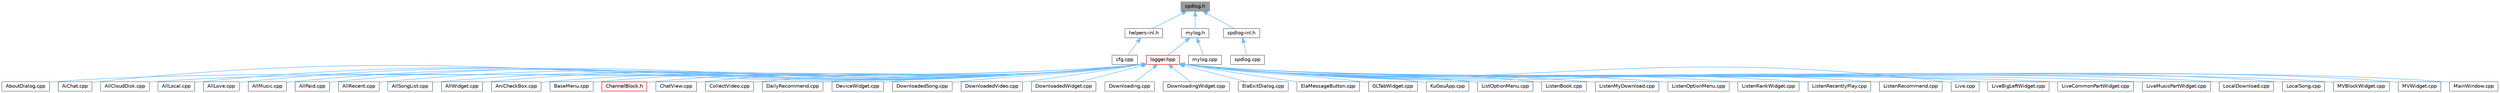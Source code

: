 digraph "spdlog.h"
{
 // LATEX_PDF_SIZE
  bgcolor="transparent";
  edge [fontname=Helvetica,fontsize=10,labelfontname=Helvetica,labelfontsize=10];
  node [fontname=Helvetica,fontsize=10,shape=box,height=0.2,width=0.4];
  Node1 [id="Node000001",label="spdlog.h",height=0.2,width=0.4,color="gray40", fillcolor="grey60", style="filled", fontcolor="black",tooltip=" "];
  Node1 -> Node2 [id="edge1_Node000001_Node000002",dir="back",color="steelblue1",style="solid",tooltip=" "];
  Node2 [id="Node000002",label="helpers-inl.h",height=0.2,width=0.4,color="grey40", fillcolor="white", style="filled",URL="$helpers-inl_8h.html",tooltip=" "];
  Node2 -> Node3 [id="edge2_Node000002_Node000003",dir="back",color="steelblue1",style="solid",tooltip=" "];
  Node3 [id="Node000003",label="cfg.cpp",height=0.2,width=0.4,color="grey40", fillcolor="white", style="filled",URL="$cfg_8cpp.html",tooltip=" "];
  Node1 -> Node4 [id="edge3_Node000001_Node000004",dir="back",color="steelblue1",style="solid",tooltip=" "];
  Node4 [id="Node000004",label="mylog.h",height=0.2,width=0.4,color="grey40", fillcolor="white", style="filled",URL="$mylog_8h.html",tooltip=" "];
  Node4 -> Node5 [id="edge4_Node000004_Node000005",dir="back",color="steelblue1",style="solid",tooltip=" "];
  Node5 [id="Node000005",label="logger.hpp",height=0.2,width=0.4,color="red", fillcolor="#FFF0F0", style="filled",URL="$logger_8hpp.html",tooltip=" "];
  Node5 -> Node6 [id="edge5_Node000005_Node000006",dir="back",color="steelblue1",style="solid",tooltip=" "];
  Node6 [id="Node000006",label="AboutDialog.cpp",height=0.2,width=0.4,color="grey40", fillcolor="white", style="filled",URL="$_about_dialog_8cpp.html",tooltip="实现 AboutDialog 类，提供关于对话框功能"];
  Node5 -> Node7 [id="edge6_Node000005_Node000007",dir="back",color="steelblue1",style="solid",tooltip=" "];
  Node7 [id="Node000007",label="AiChat.cpp",height=0.2,width=0.4,color="grey40", fillcolor="white", style="filled",URL="$_ai_chat_8cpp.html",tooltip="实现 AiChat 类，提供 AI 聊天界面功能"];
  Node5 -> Node8 [id="edge7_Node000005_Node000008",dir="back",color="steelblue1",style="solid",tooltip=" "];
  Node8 [id="Node000008",label="AllCloudDisk.cpp",height=0.2,width=0.4,color="grey40", fillcolor="white", style="filled",URL="$_all_cloud_disk_8cpp.html",tooltip="实现 AllCloudDisk 类，提供云盘音乐界面功能"];
  Node5 -> Node9 [id="edge8_Node000005_Node000009",dir="back",color="steelblue1",style="solid",tooltip=" "];
  Node9 [id="Node000009",label="AllLocal.cpp",height=0.2,width=0.4,color="grey40", fillcolor="white", style="filled",URL="$_all_local_8cpp.html",tooltip="实现 AllLocal 类，提供本地音乐界面功能"];
  Node5 -> Node10 [id="edge9_Node000005_Node000010",dir="back",color="steelblue1",style="solid",tooltip=" "];
  Node10 [id="Node000010",label="AllLove.cpp",height=0.2,width=0.4,color="grey40", fillcolor="white", style="filled",URL="$_all_love_8cpp.html",tooltip="实现 AllLove 类，提供收藏音乐界面功能"];
  Node5 -> Node11 [id="edge10_Node000005_Node000011",dir="back",color="steelblue1",style="solid",tooltip=" "];
  Node11 [id="Node000011",label="AllMusic.cpp",height=0.2,width=0.4,color="grey40", fillcolor="white", style="filled",URL="$_all_music_8cpp.html",tooltip="实现 AllMusic 类，提供音乐管理界面功能"];
  Node5 -> Node12 [id="edge11_Node000005_Node000012",dir="back",color="steelblue1",style="solid",tooltip=" "];
  Node12 [id="Node000012",label="AllPaid.cpp",height=0.2,width=0.4,color="grey40", fillcolor="white", style="filled",URL="$_all_paid_8cpp.html",tooltip="实现 AllPaid 类，提供付费音乐界面功能"];
  Node5 -> Node13 [id="edge12_Node000005_Node000013",dir="back",color="steelblue1",style="solid",tooltip=" "];
  Node13 [id="Node000013",label="AllRecent.cpp",height=0.2,width=0.4,color="grey40", fillcolor="white", style="filled",URL="$_all_recent_8cpp.html",tooltip="实现 AllRecent 类，提供最近播放音乐界面功能"];
  Node5 -> Node14 [id="edge13_Node000005_Node000014",dir="back",color="steelblue1",style="solid",tooltip=" "];
  Node14 [id="Node000014",label="AllSongList.cpp",height=0.2,width=0.4,color="grey40", fillcolor="white", style="filled",URL="$_all_song_list_8cpp.html",tooltip="实现 AllSongList 类，提供歌单界面功能"];
  Node5 -> Node15 [id="edge14_Node000005_Node000015",dir="back",color="steelblue1",style="solid",tooltip=" "];
  Node15 [id="Node000015",label="AllWidget.cpp",height=0.2,width=0.4,color="grey40", fillcolor="white", style="filled",URL="$_all_widget_8cpp.html",tooltip="实现 AllWidget 类，提供全部音乐界面功能"];
  Node5 -> Node16 [id="edge15_Node000005_Node000016",dir="back",color="steelblue1",style="solid",tooltip=" "];
  Node16 [id="Node000016",label="AniCheckBox.cpp",height=0.2,width=0.4,color="grey40", fillcolor="white", style="filled",URL="$_ani_check_box_8cpp.html",tooltip="实现 AniCheckBox 类，提供带动画的复选框基类功能"];
  Node5 -> Node17 [id="edge16_Node000005_Node000017",dir="back",color="steelblue1",style="solid",tooltip=" "];
  Node17 [id="Node000017",label="BaseMenu.cpp",height=0.2,width=0.4,color="grey40", fillcolor="white", style="filled",URL="$_base_menu_8cpp.html",tooltip="实现 BaseMenu 类，提供菜单基类功能"];
  Node5 -> Node18 [id="edge17_Node000005_Node000018",dir="back",color="steelblue1",style="solid",tooltip=" "];
  Node18 [id="Node000018",label="ChannelBlock.h",height=0.2,width=0.4,color="red", fillcolor="#FFF0F0", style="filled",URL="$_channel_block_8h.html",tooltip="定义 ChannelBlock 类，提供音乐频道块界面"];
  Node5 -> Node33 [id="edge18_Node000005_Node000033",dir="back",color="steelblue1",style="solid",tooltip=" "];
  Node33 [id="Node000033",label="ChatView.cpp",height=0.2,width=0.4,color="grey40", fillcolor="white", style="filled",URL="$_chat_view_8cpp.html",tooltip="实现 ChatView 类，提供聊天视图功能"];
  Node5 -> Node34 [id="edge19_Node000005_Node000034",dir="back",color="steelblue1",style="solid",tooltip=" "];
  Node34 [id="Node000034",label="CollectVideo.cpp",height=0.2,width=0.4,color="grey40", fillcolor="white", style="filled",URL="$_collect_video_8cpp.html",tooltip="实现 CollectVideo 类，管理收藏视频界面"];
  Node5 -> Node35 [id="edge20_Node000005_Node000035",dir="back",color="steelblue1",style="solid",tooltip=" "];
  Node35 [id="Node000035",label="DailyRecommend.cpp",height=0.2,width=0.4,color="grey40", fillcolor="white", style="filled",URL="$_daily_recommend_8cpp.html",tooltip="实现 DailyRecommend 类，提供每日推荐界面功能"];
  Node5 -> Node36 [id="edge21_Node000005_Node000036",dir="back",color="steelblue1",style="solid",tooltip=" "];
  Node36 [id="Node000036",label="DeviceWidget.cpp",height=0.2,width=0.4,color="grey40", fillcolor="white", style="filled",URL="$_device_widget_8cpp.html",tooltip="实现 DeviceWidget 类，管理设备界面"];
  Node5 -> Node37 [id="edge22_Node000005_Node000037",dir="back",color="steelblue1",style="solid",tooltip=" "];
  Node37 [id="Node000037",label="DownloadedSong.cpp",height=0.2,width=0.4,color="grey40", fillcolor="white", style="filled",URL="$_downloaded_song_8cpp.html",tooltip="实现 DownloadedSong 类，提供已下载歌曲界面功能"];
  Node5 -> Node38 [id="edge23_Node000005_Node000038",dir="back",color="steelblue1",style="solid",tooltip=" "];
  Node38 [id="Node000038",label="DownloadedVideo.cpp",height=0.2,width=0.4,color="grey40", fillcolor="white", style="filled",URL="$_downloaded_video_8cpp.html",tooltip="实现 DownloadedVideo 类，提供已下载视频界面功能"];
  Node5 -> Node39 [id="edge24_Node000005_Node000039",dir="back",color="steelblue1",style="solid",tooltip=" "];
  Node39 [id="Node000039",label="DownloadedWidget.cpp",height=0.2,width=0.4,color="grey40", fillcolor="white", style="filled",URL="$_downloaded_widget_8cpp.html",tooltip="实现 DownloadedWidget 类，提供已下载界面功能"];
  Node5 -> Node40 [id="edge25_Node000005_Node000040",dir="back",color="steelblue1",style="solid",tooltip=" "];
  Node40 [id="Node000040",label="Downloading.cpp",height=0.2,width=0.4,color="grey40", fillcolor="white", style="filled",URL="$_downloading_8cpp.html",tooltip="实现 Downloading 类，提供下载管理界面功能"];
  Node5 -> Node41 [id="edge26_Node000005_Node000041",dir="back",color="steelblue1",style="solid",tooltip=" "];
  Node41 [id="Node000041",label="DownloadingWidget.cpp",height=0.2,width=0.4,color="grey40", fillcolor="white", style="filled",URL="$_downloading_widget_8cpp.html",tooltip="实现 DownloadingWidget 类，提供下载中界面功能"];
  Node5 -> Node42 [id="edge27_Node000005_Node000042",dir="back",color="steelblue1",style="solid",tooltip=" "];
  Node42 [id="Node000042",label="ElaExitDialog.cpp",height=0.2,width=0.4,color="grey40", fillcolor="white", style="filled",URL="$_ela_exit_dialog_8cpp.html",tooltip="实现 ElaExitDialog 类，提供退出对话框的功能"];
  Node5 -> Node43 [id="edge28_Node000005_Node000043",dir="back",color="steelblue1",style="solid",tooltip=" "];
  Node43 [id="Node000043",label="ElaMessageButton.cpp",height=0.2,width=0.4,color="grey40", fillcolor="white", style="filled",URL="$_ela_message_button_8cpp.html",tooltip="实现 ElaMessageButton 类，提供消息触发按钮功能"];
  Node5 -> Node44 [id="edge29_Node000005_Node000044",dir="back",color="steelblue1",style="solid",tooltip=" "];
  Node44 [id="Node000044",label="GLTabWidget.cpp",height=0.2,width=0.4,color="grey40", fillcolor="white", style="filled",URL="$_g_l_tab_widget_8cpp.html",tooltip="实现 GLTabWidget 类，管理“猜你喜欢”推荐界面"];
  Node5 -> Node24 [id="edge30_Node000005_Node000024",dir="back",color="steelblue1",style="solid",tooltip=" "];
  Node24 [id="Node000024",label="KuGouApp.cpp",height=0.2,width=0.4,color="grey40", fillcolor="white", style="filled",URL="$_ku_gou_app_8cpp.html",tooltip="实现 KuGouApp 类，管理酷狗音乐主界面"];
  Node5 -> Node45 [id="edge31_Node000005_Node000045",dir="back",color="steelblue1",style="solid",tooltip=" "];
  Node45 [id="Node000045",label="ListOptionMenu.cpp",height=0.2,width=0.4,color="grey40", fillcolor="white", style="filled",URL="$_list_option_menu_8cpp.html",tooltip="实现 ListOptionMenu 类，提供歌曲分类选项菜单功能"];
  Node5 -> Node46 [id="edge32_Node000005_Node000046",dir="back",color="steelblue1",style="solid",tooltip=" "];
  Node46 [id="Node000046",label="ListenBook.cpp",height=0.2,width=0.4,color="grey40", fillcolor="white", style="filled",URL="$_listen_book_8cpp.html",tooltip="实现 ListenBook 类，提供听书主界面功能"];
  Node5 -> Node47 [id="edge33_Node000005_Node000047",dir="back",color="steelblue1",style="solid",tooltip=" "];
  Node47 [id="Node000047",label="ListenMyDownload.cpp",height=0.2,width=0.4,color="grey40", fillcolor="white", style="filled",URL="$_listen_my_download_8cpp.html",tooltip="实现 ListenMyDownload 类，提供下载管理界面功能"];
  Node5 -> Node48 [id="edge34_Node000005_Node000048",dir="back",color="steelblue1",style="solid",tooltip=" "];
  Node48 [id="Node000048",label="ListenOptionMenu.cpp",height=0.2,width=0.4,color="grey40", fillcolor="white", style="filled",URL="$_listen_option_menu_8cpp.html",tooltip="实现 ListenOptionMenu 类，提供听单选项菜单功能"];
  Node5 -> Node49 [id="edge35_Node000005_Node000049",dir="back",color="steelblue1",style="solid",tooltip=" "];
  Node49 [id="Node000049",label="ListenRankWidget.cpp",height=0.2,width=0.4,color="grey40", fillcolor="white", style="filled",URL="$_listen_rank_widget_8cpp.html",tooltip="实现 ListenRankWidget 类，提供排行榜界面功能"];
  Node5 -> Node50 [id="edge36_Node000005_Node000050",dir="back",color="steelblue1",style="solid",tooltip=" "];
  Node50 [id="Node000050",label="ListenRecentlyPlay.cpp",height=0.2,width=0.4,color="grey40", fillcolor="white", style="filled",URL="$_listen_recently_play_8cpp.html",tooltip="实现 ListenRecentlyPlay 类，提供最近播放界面功能"];
  Node5 -> Node51 [id="edge37_Node000005_Node000051",dir="back",color="steelblue1",style="solid",tooltip=" "];
  Node51 [id="Node000051",label="ListenRecommend.cpp",height=0.2,width=0.4,color="grey40", fillcolor="white", style="filled",URL="$_listen_recommend_8cpp.html",tooltip="实现 ListenRecommend 类，提供推荐界面功能"];
  Node5 -> Node52 [id="edge38_Node000005_Node000052",dir="back",color="steelblue1",style="solid",tooltip=" "];
  Node52 [id="Node000052",label="Live.cpp",height=0.2,width=0.4,color="grey40", fillcolor="white", style="filled",URL="$_live_8cpp.html",tooltip="实现 Live 类，提供直播主界面功能"];
  Node5 -> Node53 [id="edge39_Node000005_Node000053",dir="back",color="steelblue1",style="solid",tooltip=" "];
  Node53 [id="Node000053",label="LiveBigLeftWidget.cpp",height=0.2,width=0.4,color="grey40", fillcolor="white", style="filled",URL="$_live_big_left_widget_8cpp.html",tooltip="实现 LiveBigLeftWidget 类，提供直播左侧大控件功能"];
  Node5 -> Node54 [id="edge40_Node000005_Node000054",dir="back",color="steelblue1",style="solid",tooltip=" "];
  Node54 [id="Node000054",label="LiveCommonPartWidget.cpp",height=0.2,width=0.4,color="grey40", fillcolor="white", style="filled",URL="$_live_common_part_widget_8cpp.html",tooltip="实现 LiveCommonPartWidget 类，提供直播通用部分控件功能"];
  Node5 -> Node55 [id="edge41_Node000005_Node000055",dir="back",color="steelblue1",style="solid",tooltip=" "];
  Node55 [id="Node000055",label="LiveMusicPartWidget.cpp",height=0.2,width=0.4,color="grey40", fillcolor="white", style="filled",URL="$_live_music_part_widget_8cpp.html",tooltip="实现 LiveMusicPartWidget 类，提供直播音乐部分控件功能"];
  Node5 -> Node56 [id="edge42_Node000005_Node000056",dir="back",color="steelblue1",style="solid",tooltip=" "];
  Node56 [id="Node000056",label="LocalDownload.cpp",height=0.2,width=0.4,color="grey40", fillcolor="white", style="filled",URL="$_local_download_8cpp.html",tooltip="实现 LocalDownload 类，管理本地歌曲、已下载歌曲、已下载视频和正在下载界面"];
  Node5 -> Node57 [id="edge43_Node000005_Node000057",dir="back",color="steelblue1",style="solid",tooltip=" "];
  Node57 [id="Node000057",label="LocalSong.cpp",height=0.2,width=0.4,color="grey40", fillcolor="white", style="filled",URL="$_local_song_8cpp.html",tooltip="实现 LocalSong 类，提供本地歌曲管理界面功能"];
  Node5 -> Node58 [id="edge44_Node000005_Node000058",dir="back",color="steelblue1",style="solid",tooltip=" "];
  Node58 [id="Node000058",label="MVBlockWidget.cpp",height=0.2,width=0.4,color="grey40", fillcolor="white", style="filled",URL="$_m_v_block_widget_8cpp.html",tooltip="实现 MVBlockWidget 类，提供音乐视频块控件"];
  Node5 -> Node59 [id="edge45_Node000005_Node000059",dir="back",color="steelblue1",style="solid",tooltip=" "];
  Node59 [id="Node000059",label="MVWidget.cpp",height=0.2,width=0.4,color="grey40", fillcolor="white", style="filled",URL="$_m_v_widget_8cpp.html",tooltip="实现 MVWidget 类，提供音乐视频分类界面功能"];
  Node5 -> Node60 [id="edge46_Node000005_Node000060",dir="back",color="steelblue1",style="solid",tooltip=" "];
  Node60 [id="Node000060",label="MainWindow.cpp",height=0.2,width=0.4,color="grey40", fillcolor="white", style="filled",URL="$_main_window_8cpp.html",tooltip="实现 MainWindow 类，提供主窗口功能和交互"];
  Node4 -> Node100 [id="edge47_Node000004_Node000100",dir="back",color="steelblue1",style="solid",tooltip=" "];
  Node100 [id="Node000100",label="mylog.cpp",height=0.2,width=0.4,color="grey40", fillcolor="white", style="filled",URL="$mylog_8cpp.html",tooltip=" "];
  Node1 -> Node101 [id="edge48_Node000001_Node000101",dir="back",color="steelblue1",style="solid",tooltip=" "];
  Node101 [id="Node000101",label="spdlog-inl.h",height=0.2,width=0.4,color="grey40", fillcolor="white", style="filled",URL="$spdlog-inl_8h.html",tooltip=" "];
  Node101 -> Node102 [id="edge49_Node000101_Node000102",dir="back",color="steelblue1",style="solid",tooltip=" "];
  Node102 [id="Node000102",label="spdlog.cpp",height=0.2,width=0.4,color="grey40", fillcolor="white", style="filled",URL="$spdlog_8cpp.html",tooltip=" "];
}
